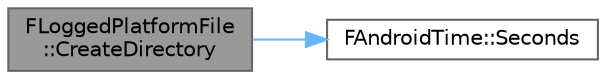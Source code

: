 digraph "FLoggedPlatformFile::CreateDirectory"
{
 // INTERACTIVE_SVG=YES
 // LATEX_PDF_SIZE
  bgcolor="transparent";
  edge [fontname=Helvetica,fontsize=10,labelfontname=Helvetica,labelfontsize=10];
  node [fontname=Helvetica,fontsize=10,shape=box,height=0.2,width=0.4];
  rankdir="LR";
  Node1 [id="Node000001",label="FLoggedPlatformFile\l::CreateDirectory",height=0.2,width=0.4,color="gray40", fillcolor="grey60", style="filled", fontcolor="black",tooltip="Create a directory and return true if the directory was created or already existed."];
  Node1 -> Node2 [id="edge1_Node000001_Node000002",color="steelblue1",style="solid",tooltip=" "];
  Node2 [id="Node000002",label="FAndroidTime::Seconds",height=0.2,width=0.4,color="grey40", fillcolor="white", style="filled",URL="$d1/d27/structFAndroidTime.html#ad64caf5a4cf7be5a98034240d951a54e",tooltip=" "];
}
